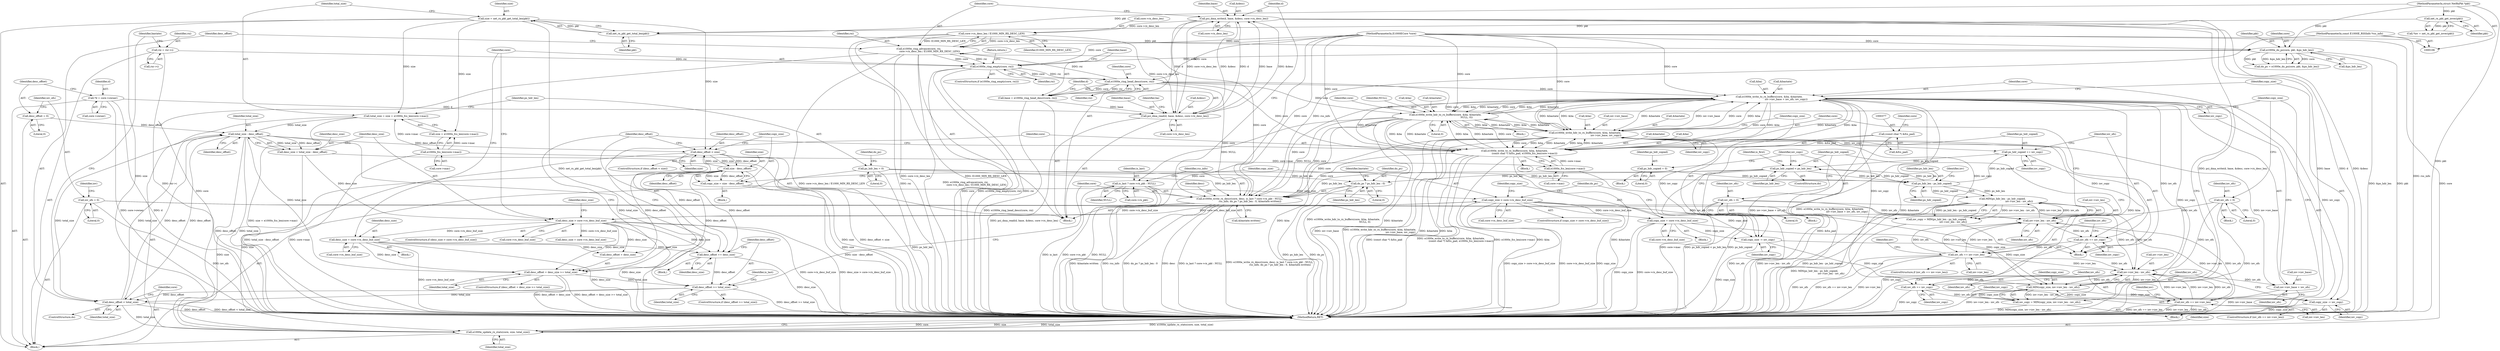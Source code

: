 digraph "0_qemu_4154c7e03fa55b4cf52509a83d50d6c09d743b77_0@API" {
"1000416" [label="(Call,pci_dma_write(d, base, &desc, core->rx_desc_len))"];
"1000213" [label="(Call,pci_dma_read(d, base, &desc, core->rx_desc_len))"];
"1000113" [label="(Call,*d = core->owner)"];
"1000416" [label="(Call,pci_dma_write(d, base, &desc, core->rx_desc_len))"];
"1000208" [label="(Call,base = e1000e_ring_head_descr(core, rxi))"];
"1000210" [label="(Call,e1000e_ring_head_descr(core, rxi))"];
"1000203" [label="(Call,e1000e_ring_empty(core, rxi))"];
"1000156" [label="(Call,e1000e_do_ps(core, pkt, &ps_hdr_len))"];
"1000107" [label="(MethodParameterIn,E1000ECore *core)"];
"1000137" [label="(Call,net_rx_pkt_get_total_len(pkt))"];
"1000132" [label="(Call,net_rx_pkt_get_iovec(pkt))"];
"1000108" [label="(MethodParameterIn,struct NetRxPkt *pkt)"];
"1000424" [label="(Call,e1000e_ring_advance(core, rxi,\n                            core->rx_desc_len / E1000_MIN_RX_DESC_LEN))"];
"1000398" [label="(Call,e1000e_write_rx_descr(core, desc, is_last ? core->rx_pkt : NULL,\n                           rss_info, do_ps ? ps_hdr_len : 0, &bastate.written))"];
"1000333" [label="(Call,e1000e_write_to_rx_buffers(core, &ba, &bastate,\n                                            iov->iov_base + iov_ofs, iov_copy))"];
"1000313" [label="(Call,e1000e_write_hdr_to_rx_buffers(core, &ba, &bastate,\n                                                       NULL, 0))"];
"1000274" [label="(Call,e1000e_write_hdr_to_rx_buffers(core, &ba, &bastate,\n                                                      iov->iov_base, iov_copy))"];
"1000370" [label="(Call,e1000e_write_to_rx_buffers(core, &ba, &bastate,\n                          (const char *) &fcs_pad, e1000x_fcs_len(core->mac)))"];
"1000376" [label="(Call,(const char *) &fcs_pad)"];
"1000380" [label="(Call,e1000x_fcs_len(core->mac))"];
"1000144" [label="(Call,e1000x_fcs_len(core->mac))"];
"1000263" [label="(Call,iov_copy = MIN(ps_hdr_len - ps_hdr_copied,\n                                           iov->iov_len - iov_ofs))"];
"1000265" [label="(Call,MIN(ps_hdr_len - ps_hdr_copied,\n                                           iov->iov_len - iov_ofs))"];
"1000266" [label="(Call,ps_hdr_len - ps_hdr_copied)"];
"1000150" [label="(Call,ps_hdr_len = 0)"];
"1000305" [label="(Call,ps_hdr_copied < ps_hdr_len)"];
"1000287" [label="(Call,ps_hdr_copied += iov_copy)"];
"1000258" [label="(Call,ps_hdr_copied = 0)"];
"1000269" [label="(Call,iov->iov_len - iov_ofs)"];
"1000294" [label="(Call,iov_ofs == iov->iov_len)"];
"1000290" [label="(Call,iov_ofs += iov_copy)"];
"1000352" [label="(Call,iov_ofs == iov->iov_len)"];
"1000348" [label="(Call,iov_ofs += iov_copy)"];
"1000328" [label="(Call,iov->iov_len - iov_ofs)"];
"1000360" [label="(Call,iov_ofs = 0)"];
"1000302" [label="(Call,iov_ofs = 0)"];
"1000126" [label="(Call,iov_ofs = 0)"];
"1000324" [label="(Call,iov_copy = MIN(copy_size, iov->iov_len - iov_ofs))"];
"1000326" [label="(Call,MIN(copy_size, iov->iov_len - iov_ofs))"];
"1000284" [label="(Call,copy_size -= iov_copy)"];
"1000240" [label="(Call,copy_size > core->rx_desc_buf_size)"];
"1000234" [label="(Call,copy_size = size - desc_offset)"];
"1000236" [label="(Call,size - desc_offset)"];
"1000227" [label="(Call,desc_offset < size)"];
"1000182" [label="(Call,total_size - desc_offset)"];
"1000140" [label="(Call,total_size = size + e1000x_fcs_len(core->mac))"];
"1000135" [label="(Call,size = net_rx_pkt_get_total_len(pkt))"];
"1000432" [label="(Call,desc_offset < total_size)"];
"1000388" [label="(Call,desc_offset >= total_size)"];
"1000384" [label="(Call,desc_offset += desc_size)"];
"1000186" [label="(Call,desc_size > core->rx_desc_buf_size)"];
"1000180" [label="(Call,desc_size = total_size - desc_offset)"];
"1000197" [label="(Call,desc_size = core->rx_desc_buf_size)"];
"1000364" [label="(Call,desc_offset + desc_size >= total_size)"];
"1000122" [label="(Call,desc_offset = 0)"];
"1000246" [label="(Call,copy_size = core->rx_desc_buf_size)"];
"1000345" [label="(Call,copy_size -= iov_copy)"];
"1000110" [label="(MethodParameterIn,const E1000E_RSSInfo *rss_info)"];
"1000427" [label="(Call,core->rx_desc_len / E1000_MIN_RX_DESC_LEN)"];
"1000165" [label="(Call,rxi = rxr->i)"];
"1000401" [label="(Call,is_last ? core->rx_pkt : NULL)"];
"1000339" [label="(Call,iov->iov_base + iov_ofs)"];
"1000408" [label="(Call,do_ps ? ps_hdr_len : 0)"];
"1000435" [label="(Call,e1000e_update_rx_stats(core, size, total_size))"];
"1000334" [label="(Identifier,core)"];
"1000389" [label="(Identifier,desc_offset)"];
"1000264" [label="(Identifier,iov_copy)"];
"1000211" [label="(Identifier,core)"];
"1000246" [label="(Call,copy_size = core->rx_desc_buf_size)"];
"1000293" [label="(ControlStructure,if (iov_ofs == iov->iov_len))"];
"1000202" [label="(ControlStructure,if (e1000e_ring_empty(core, rxi)))"];
"1000339" [label="(Call,iov->iov_base + iov_ofs)"];
"1000216" [label="(Call,&desc)"];
"1000325" [label="(Identifier,iov_copy)"];
"1000436" [label="(Identifier,core)"];
"1000208" [label="(Call,base = e1000e_ring_head_descr(core, rxi))"];
"1000418" [label="(Identifier,base)"];
"1000333" [label="(Call,e1000e_write_to_rx_buffers(core, &ba, &bastate,\n                                            iov->iov_base + iov_ofs, iov_copy))"];
"1000132" [label="(Call,net_rx_pkt_get_iovec(pkt))"];
"1000402" [label="(Identifier,is_last)"];
"1000167" [label="(Call,rxr->i)"];
"1000263" [label="(Call,iov_copy = MIN(ps_hdr_len - ps_hdr_copied,\n                                           iov->iov_len - iov_ofs))"];
"1000431" [label="(Identifier,E1000_MIN_RX_DESC_LEN)"];
"1000324" [label="(Call,iov_copy = MIN(copy_size, iov->iov_len - iov_ofs))"];
"1000435" [label="(Call,e1000e_update_rx_stats(core, size, total_size))"];
"1000210" [label="(Call,e1000e_ring_head_descr(core, rxi))"];
"1000427" [label="(Call,core->rx_desc_len / E1000_MIN_RX_DESC_LEN)"];
"1000155" [label="(Identifier,do_ps)"];
"1000296" [label="(Call,iov->iov_len)"];
"1000371" [label="(Identifier,core)"];
"1000289" [label="(Identifier,iov_copy)"];
"1000270" [label="(Call,iov->iov_len)"];
"1000346" [label="(Identifier,copy_size)"];
"1000126" [label="(Call,iov_ofs = 0)"];
"1000390" [label="(Identifier,total_size)"];
"1000315" [label="(Call,&ba)"];
"1000378" [label="(Call,&fcs_pad)"];
"1000302" [label="(Call,iov_ofs = 0)"];
"1000284" [label="(Call,copy_size -= iov_copy)"];
"1000128" [label="(Literal,0)"];
"1000209" [label="(Identifier,base)"];
"1000124" [label="(Literal,0)"];
"1000332" [label="(Identifier,iov_ofs)"];
"1000107" [label="(MethodParameterIn,E1000ECore *core)"];
"1000138" [label="(Identifier,pkt)"];
"1000285" [label="(Identifier,copy_size)"];
"1000225" [label="(Block,)"];
"1000361" [label="(Identifier,iov_ofs)"];
"1000343" [label="(Identifier,iov_ofs)"];
"1000154" [label="(Call,do_ps = e1000e_do_ps(core, pkt, &ps_hdr_len))"];
"1000290" [label="(Call,iov_ofs += iov_copy)"];
"1000151" [label="(Identifier,ps_hdr_len)"];
"1000357" [label="(Block,)"];
"1000306" [label="(Identifier,ps_hdr_copied)"];
"1000388" [label="(Call,desc_offset >= total_size)"];
"1000193" [label="(Identifier,desc_size)"];
"1000142" [label="(Call,size + e1000x_fcs_len(core->mac))"];
"1000322" [label="(Identifier,copy_size)"];
"1000369" [label="(Block,)"];
"1000269" [label="(Call,iov->iov_len - iov_ofs)"];
"1000291" [label="(Identifier,iov_ofs)"];
"1000317" [label="(Call,&bastate)"];
"1000381" [label="(Call,core->mac)"];
"1000294" [label="(Call,iov_ofs == iov->iov_len)"];
"1000374" [label="(Call,&bastate)"];
"1000432" [label="(Call,desc_offset < total_size)"];
"1000235" [label="(Identifier,copy_size)"];
"1000387" [label="(ControlStructure,if (desc_offset >= total_size))"];
"1000368" [label="(Identifier,total_size)"];
"1000212" [label="(Identifier,rxi)"];
"1000345" [label="(Call,copy_size -= iov_copy)"];
"1000283" [label="(Identifier,iov_copy)"];
"1000398" [label="(Call,e1000e_write_rx_descr(core, desc, is_last ? core->rx_pkt : NULL,\n                           rss_info, do_ps ? ps_hdr_len : 0, &bastate.written))"];
"1000288" [label="(Identifier,ps_hdr_copied)"];
"1000401" [label="(Call,is_last ? core->rx_pkt : NULL)"];
"1000312" [label="(Block,)"];
"1000115" [label="(Call,core->owner)"];
"1000276" [label="(Call,&ba)"];
"1000226" [label="(ControlStructure,if (desc_offset < size))"];
"1000280" [label="(Call,iov->iov_base)"];
"1000186" [label="(Call,desc_size > core->rx_desc_buf_size)"];
"1000110" [label="(MethodParameterIn,const E1000E_RSSInfo *rss_info)"];
"1000352" [label="(Call,iov_ofs == iov->iov_len)"];
"1000287" [label="(Call,ps_hdr_copied += iov_copy)"];
"1000301" [label="(Identifier,iov)"];
"1000382" [label="(Identifier,core)"];
"1000370" [label="(Call,e1000e_write_to_rx_buffers(core, &ba, &bastate,\n                          (const char *) &fcs_pad, e1000x_fcs_len(core->mac)))"];
"1000123" [label="(Identifier,desc_offset)"];
"1000354" [label="(Call,iov->iov_len)"];
"1000136" [label="(Identifier,size)"];
"1000299" [label="(Block,)"];
"1000248" [label="(Call,core->rx_desc_buf_size)"];
"1000166" [label="(Identifier,rxi)"];
"1000133" [label="(Identifier,pkt)"];
"1000376" [label="(Call,(const char *) &fcs_pad)"];
"1000184" [label="(Identifier,desc_offset)"];
"1000428" [label="(Call,core->rx_desc_len)"];
"1000416" [label="(Call,pci_dma_write(d, base, &desc, core->rx_desc_len))"];
"1000275" [label="(Identifier,core)"];
"1000259" [label="(Identifier,ps_hdr_copied)"];
"1000205" [label="(Identifier,rxi)"];
"1000351" [label="(ControlStructure,if (iov_ofs == iov->iov_len))"];
"1000197" [label="(Call,desc_size = core->rx_desc_buf_size)"];
"1000108" [label="(MethodParameterIn,struct NetRxPkt *pkt)"];
"1000305" [label="(Call,ps_hdr_copied < ps_hdr_len)"];
"1000439" [label="(MethodReturn,RET)"];
"1000214" [label="(Identifier,d)"];
"1000353" [label="(Identifier,iov_ofs)"];
"1000335" [label="(Call,&ba)"];
"1000385" [label="(Identifier,desc_offset)"];
"1000314" [label="(Identifier,core)"];
"1000350" [label="(Identifier,iov_copy)"];
"1000274" [label="(Call,e1000e_write_hdr_to_rx_buffers(core, &ba, &bastate,\n                                                      iov->iov_base, iov_copy))"];
"1000267" [label="(Identifier,ps_hdr_len)"];
"1000130" [label="(Call,*iov = net_rx_pkt_get_iovec(pkt))"];
"1000183" [label="(Identifier,total_size)"];
"1000111" [label="(Block,)"];
"1000113" [label="(Call,*d = core->owner)"];
"1000158" [label="(Identifier,pkt)"];
"1000426" [label="(Identifier,rxi)"];
"1000271" [label="(Identifier,iov)"];
"1000165" [label="(Call,rxi = rxr->i)"];
"1000323" [label="(Block,)"];
"1000295" [label="(Identifier,iov_ofs)"];
"1000286" [label="(Identifier,iov_copy)"];
"1000320" [label="(Literal,0)"];
"1000412" [label="(Call,&bastate.written)"];
"1000307" [label="(Identifier,ps_hdr_len)"];
"1000159" [label="(Call,&ps_hdr_len)"];
"1000419" [label="(Call,&desc)"];
"1000266" [label="(Call,ps_hdr_len - ps_hdr_copied)"];
"1000328" [label="(Call,iov->iov_len - iov_ofs)"];
"1000156" [label="(Call,e1000e_do_ps(core, pkt, &ps_hdr_len))"];
"1000363" [label="(ControlStructure,if (desc_offset + desc_size >= total_size))"];
"1000273" [label="(Identifier,iov_ofs)"];
"1000171" [label="(Block,)"];
"1000326" [label="(Call,MIN(copy_size, iov->iov_len - iov_ofs))"];
"1000122" [label="(Call,desc_offset = 0)"];
"1000434" [label="(Identifier,total_size)"];
"1000144" [label="(Call,e1000x_fcs_len(core->mac))"];
"1000380" [label="(Call,e1000x_fcs_len(core->mac))"];
"1000247" [label="(Identifier,copy_size)"];
"1000313" [label="(Call,e1000e_write_hdr_to_rx_buffers(core, &ba, &bastate,\n                                                       NULL, 0))"];
"1000303" [label="(Identifier,iov_ofs)"];
"1000240" [label="(Call,copy_size > core->rx_desc_buf_size)"];
"1000260" [label="(Literal,0)"];
"1000292" [label="(Identifier,iov_copy)"];
"1000237" [label="(Identifier,size)"];
"1000141" [label="(Identifier,total_size)"];
"1000414" [label="(Identifier,bastate)"];
"1000215" [label="(Identifier,base)"];
"1000150" [label="(Call,ps_hdr_len = 0)"];
"1000242" [label="(Call,core->rx_desc_buf_size)"];
"1000252" [label="(Identifier,do_ps)"];
"1000384" [label="(Call,desc_offset += desc_size)"];
"1000340" [label="(Call,iov->iov_base)"];
"1000187" [label="(Identifier,desc_size)"];
"1000417" [label="(Identifier,d)"];
"1000227" [label="(Call,desc_offset < size)"];
"1000344" [label="(Identifier,iov_copy)"];
"1000191" [label="(Block,)"];
"1000372" [label="(Call,&ba)"];
"1000319" [label="(Identifier,NULL)"];
"1000152" [label="(Literal,0)"];
"1000425" [label="(Identifier,core)"];
"1000327" [label="(Identifier,copy_size)"];
"1000393" [label="(Identifier,is_last)"];
"1000348" [label="(Call,iov_ofs += iov_copy)"];
"1000204" [label="(Identifier,core)"];
"1000127" [label="(Identifier,iov_ofs)"];
"1000360" [label="(Call,iov_ofs = 0)"];
"1000239" [label="(ControlStructure,if (copy_size > core->rx_desc_buf_size))"];
"1000137" [label="(Call,net_rx_pkt_get_total_len(pkt))"];
"1000409" [label="(Identifier,do_ps)"];
"1000140" [label="(Call,total_size = size + e1000x_fcs_len(core->mac))"];
"1000347" [label="(Identifier,iov_copy)"];
"1000145" [label="(Call,core->mac)"];
"1000362" [label="(Literal,0)"];
"1000424" [label="(Call,e1000e_ring_advance(core, rxi,\n                            core->rx_desc_len / E1000_MIN_RX_DESC_LEN))"];
"1000403" [label="(Call,core->rx_pkt)"];
"1000199" [label="(Call,core->rx_desc_buf_size)"];
"1000218" [label="(Call,core->rx_desc_len)"];
"1000386" [label="(Identifier,desc_size)"];
"1000406" [label="(Identifier,NULL)"];
"1000213" [label="(Call,pci_dma_read(d, base, &desc, core->rx_desc_len))"];
"1000170" [label="(ControlStructure,do)"];
"1000175" [label="(Identifier,bastate)"];
"1000359" [label="(Identifier,iov)"];
"1000438" [label="(Identifier,total_size)"];
"1000207" [label="(Return,return;)"];
"1000114" [label="(Identifier,d)"];
"1000265" [label="(Call,MIN(ps_hdr_len - ps_hdr_copied,\n                                           iov->iov_len - iov_ofs))"];
"1000245" [label="(Block,)"];
"1000268" [label="(Identifier,ps_hdr_copied)"];
"1000349" [label="(Identifier,iov_ofs)"];
"1000408" [label="(Call,do_ps ? ps_hdr_len : 0)"];
"1000400" [label="(Identifier,desc)"];
"1000203" [label="(Call,e1000e_ring_empty(core, rxi))"];
"1000437" [label="(Identifier,size)"];
"1000258" [label="(Call,ps_hdr_copied = 0)"];
"1000230" [label="(Block,)"];
"1000262" [label="(Block,)"];
"1000364" [label="(Call,desc_offset + desc_size >= total_size)"];
"1000157" [label="(Identifier,core)"];
"1000180" [label="(Call,desc_size = total_size - desc_offset)"];
"1000256" [label="(Block,)"];
"1000399" [label="(Identifier,core)"];
"1000411" [label="(Literal,0)"];
"1000241" [label="(Identifier,copy_size)"];
"1000185" [label="(ControlStructure,if (desc_size > core->rx_desc_buf_size))"];
"1000433" [label="(Identifier,desc_offset)"];
"1000410" [label="(Identifier,ps_hdr_len)"];
"1000236" [label="(Call,size - desc_offset)"];
"1000135" [label="(Call,size = net_rx_pkt_get_total_len(pkt))"];
"1000407" [label="(Identifier,rss_info)"];
"1000181" [label="(Identifier,desc_size)"];
"1000198" [label="(Identifier,desc_size)"];
"1000304" [label="(Literal,0)"];
"1000228" [label="(Identifier,desc_offset)"];
"1000421" [label="(Call,core->rx_desc_len)"];
"1000188" [label="(Call,core->rx_desc_buf_size)"];
"1000223" [label="(Identifier,ba)"];
"1000192" [label="(Call,desc_size = core->rx_desc_buf_size)"];
"1000329" [label="(Call,iov->iov_len)"];
"1000365" [label="(Call,desc_offset + desc_size)"];
"1000278" [label="(Call,&bastate)"];
"1000261" [label="(ControlStructure,do)"];
"1000238" [label="(Identifier,desc_offset)"];
"1000131" [label="(Identifier,iov)"];
"1000234" [label="(Call,copy_size = size - desc_offset)"];
"1000182" [label="(Call,total_size - desc_offset)"];
"1000337" [label="(Call,&bastate)"];
"1000229" [label="(Identifier,size)"];
"1000309" [label="(Identifier,is_first)"];
"1000416" -> "1000171"  [label="AST: "];
"1000416" -> "1000421"  [label="CFG: "];
"1000417" -> "1000416"  [label="AST: "];
"1000418" -> "1000416"  [label="AST: "];
"1000419" -> "1000416"  [label="AST: "];
"1000421" -> "1000416"  [label="AST: "];
"1000425" -> "1000416"  [label="CFG: "];
"1000416" -> "1000439"  [label="DDG: pci_dma_write(d, base, &desc, core->rx_desc_len)"];
"1000416" -> "1000439"  [label="DDG: base"];
"1000416" -> "1000439"  [label="DDG: d"];
"1000416" -> "1000439"  [label="DDG: &desc"];
"1000416" -> "1000213"  [label="DDG: d"];
"1000416" -> "1000213"  [label="DDG: &desc"];
"1000213" -> "1000416"  [label="DDG: d"];
"1000213" -> "1000416"  [label="DDG: base"];
"1000213" -> "1000416"  [label="DDG: &desc"];
"1000213" -> "1000416"  [label="DDG: core->rx_desc_len"];
"1000416" -> "1000427"  [label="DDG: core->rx_desc_len"];
"1000213" -> "1000171"  [label="AST: "];
"1000213" -> "1000218"  [label="CFG: "];
"1000214" -> "1000213"  [label="AST: "];
"1000215" -> "1000213"  [label="AST: "];
"1000216" -> "1000213"  [label="AST: "];
"1000218" -> "1000213"  [label="AST: "];
"1000223" -> "1000213"  [label="CFG: "];
"1000213" -> "1000439"  [label="DDG: pci_dma_read(d, base, &desc, core->rx_desc_len)"];
"1000113" -> "1000213"  [label="DDG: d"];
"1000208" -> "1000213"  [label="DDG: base"];
"1000427" -> "1000213"  [label="DDG: core->rx_desc_len"];
"1000113" -> "1000111"  [label="AST: "];
"1000113" -> "1000115"  [label="CFG: "];
"1000114" -> "1000113"  [label="AST: "];
"1000115" -> "1000113"  [label="AST: "];
"1000123" -> "1000113"  [label="CFG: "];
"1000113" -> "1000439"  [label="DDG: d"];
"1000113" -> "1000439"  [label="DDG: core->owner"];
"1000208" -> "1000171"  [label="AST: "];
"1000208" -> "1000210"  [label="CFG: "];
"1000209" -> "1000208"  [label="AST: "];
"1000210" -> "1000208"  [label="AST: "];
"1000214" -> "1000208"  [label="CFG: "];
"1000208" -> "1000439"  [label="DDG: e1000e_ring_head_descr(core, rxi)"];
"1000210" -> "1000208"  [label="DDG: core"];
"1000210" -> "1000208"  [label="DDG: rxi"];
"1000210" -> "1000212"  [label="CFG: "];
"1000211" -> "1000210"  [label="AST: "];
"1000212" -> "1000210"  [label="AST: "];
"1000203" -> "1000210"  [label="DDG: core"];
"1000203" -> "1000210"  [label="DDG: rxi"];
"1000107" -> "1000210"  [label="DDG: core"];
"1000210" -> "1000274"  [label="DDG: core"];
"1000210" -> "1000313"  [label="DDG: core"];
"1000210" -> "1000333"  [label="DDG: core"];
"1000210" -> "1000370"  [label="DDG: core"];
"1000210" -> "1000398"  [label="DDG: core"];
"1000210" -> "1000424"  [label="DDG: rxi"];
"1000203" -> "1000202"  [label="AST: "];
"1000203" -> "1000205"  [label="CFG: "];
"1000204" -> "1000203"  [label="AST: "];
"1000205" -> "1000203"  [label="AST: "];
"1000207" -> "1000203"  [label="CFG: "];
"1000209" -> "1000203"  [label="CFG: "];
"1000203" -> "1000439"  [label="DDG: e1000e_ring_empty(core, rxi)"];
"1000203" -> "1000439"  [label="DDG: rxi"];
"1000203" -> "1000439"  [label="DDG: core"];
"1000156" -> "1000203"  [label="DDG: core"];
"1000424" -> "1000203"  [label="DDG: core"];
"1000424" -> "1000203"  [label="DDG: rxi"];
"1000107" -> "1000203"  [label="DDG: core"];
"1000165" -> "1000203"  [label="DDG: rxi"];
"1000156" -> "1000154"  [label="AST: "];
"1000156" -> "1000159"  [label="CFG: "];
"1000157" -> "1000156"  [label="AST: "];
"1000158" -> "1000156"  [label="AST: "];
"1000159" -> "1000156"  [label="AST: "];
"1000154" -> "1000156"  [label="CFG: "];
"1000156" -> "1000439"  [label="DDG: &ps_hdr_len"];
"1000156" -> "1000439"  [label="DDG: pkt"];
"1000156" -> "1000154"  [label="DDG: core"];
"1000156" -> "1000154"  [label="DDG: pkt"];
"1000156" -> "1000154"  [label="DDG: &ps_hdr_len"];
"1000107" -> "1000156"  [label="DDG: core"];
"1000137" -> "1000156"  [label="DDG: pkt"];
"1000108" -> "1000156"  [label="DDG: pkt"];
"1000107" -> "1000106"  [label="AST: "];
"1000107" -> "1000439"  [label="DDG: core"];
"1000107" -> "1000274"  [label="DDG: core"];
"1000107" -> "1000313"  [label="DDG: core"];
"1000107" -> "1000333"  [label="DDG: core"];
"1000107" -> "1000370"  [label="DDG: core"];
"1000107" -> "1000398"  [label="DDG: core"];
"1000107" -> "1000424"  [label="DDG: core"];
"1000107" -> "1000435"  [label="DDG: core"];
"1000137" -> "1000135"  [label="AST: "];
"1000137" -> "1000138"  [label="CFG: "];
"1000138" -> "1000137"  [label="AST: "];
"1000135" -> "1000137"  [label="CFG: "];
"1000137" -> "1000135"  [label="DDG: pkt"];
"1000132" -> "1000137"  [label="DDG: pkt"];
"1000108" -> "1000137"  [label="DDG: pkt"];
"1000132" -> "1000130"  [label="AST: "];
"1000132" -> "1000133"  [label="CFG: "];
"1000133" -> "1000132"  [label="AST: "];
"1000130" -> "1000132"  [label="CFG: "];
"1000132" -> "1000130"  [label="DDG: pkt"];
"1000108" -> "1000132"  [label="DDG: pkt"];
"1000108" -> "1000106"  [label="AST: "];
"1000108" -> "1000439"  [label="DDG: pkt"];
"1000424" -> "1000171"  [label="AST: "];
"1000424" -> "1000427"  [label="CFG: "];
"1000425" -> "1000424"  [label="AST: "];
"1000426" -> "1000424"  [label="AST: "];
"1000427" -> "1000424"  [label="AST: "];
"1000433" -> "1000424"  [label="CFG: "];
"1000424" -> "1000439"  [label="DDG: core->rx_desc_len / E1000_MIN_RX_DESC_LEN"];
"1000424" -> "1000439"  [label="DDG: rxi"];
"1000424" -> "1000439"  [label="DDG: e1000e_ring_advance(core, rxi,\n                            core->rx_desc_len / E1000_MIN_RX_DESC_LEN)"];
"1000398" -> "1000424"  [label="DDG: core"];
"1000427" -> "1000424"  [label="DDG: core->rx_desc_len"];
"1000427" -> "1000424"  [label="DDG: E1000_MIN_RX_DESC_LEN"];
"1000424" -> "1000435"  [label="DDG: core"];
"1000398" -> "1000171"  [label="AST: "];
"1000398" -> "1000412"  [label="CFG: "];
"1000399" -> "1000398"  [label="AST: "];
"1000400" -> "1000398"  [label="AST: "];
"1000401" -> "1000398"  [label="AST: "];
"1000407" -> "1000398"  [label="AST: "];
"1000408" -> "1000398"  [label="AST: "];
"1000412" -> "1000398"  [label="AST: "];
"1000417" -> "1000398"  [label="CFG: "];
"1000398" -> "1000439"  [label="DDG: is_last ? core->rx_pkt : NULL"];
"1000398" -> "1000439"  [label="DDG: e1000e_write_rx_descr(core, desc, is_last ? core->rx_pkt : NULL,\n                           rss_info, do_ps ? ps_hdr_len : 0, &bastate.written)"];
"1000398" -> "1000439"  [label="DDG: &bastate.written"];
"1000398" -> "1000439"  [label="DDG: rss_info"];
"1000398" -> "1000439"  [label="DDG: do_ps ? ps_hdr_len : 0"];
"1000398" -> "1000439"  [label="DDG: desc"];
"1000333" -> "1000398"  [label="DDG: core"];
"1000313" -> "1000398"  [label="DDG: core"];
"1000313" -> "1000398"  [label="DDG: NULL"];
"1000370" -> "1000398"  [label="DDG: core"];
"1000274" -> "1000398"  [label="DDG: core"];
"1000110" -> "1000398"  [label="DDG: rss_info"];
"1000150" -> "1000398"  [label="DDG: ps_hdr_len"];
"1000305" -> "1000398"  [label="DDG: ps_hdr_len"];
"1000333" -> "1000323"  [label="AST: "];
"1000333" -> "1000344"  [label="CFG: "];
"1000334" -> "1000333"  [label="AST: "];
"1000335" -> "1000333"  [label="AST: "];
"1000337" -> "1000333"  [label="AST: "];
"1000339" -> "1000333"  [label="AST: "];
"1000344" -> "1000333"  [label="AST: "];
"1000346" -> "1000333"  [label="CFG: "];
"1000333" -> "1000439"  [label="DDG: iov->iov_base + iov_ofs"];
"1000333" -> "1000439"  [label="DDG: e1000e_write_to_rx_buffers(core, &ba, &bastate,\n                                            iov->iov_base + iov_ofs, iov_copy)"];
"1000333" -> "1000439"  [label="DDG: &bastate"];
"1000333" -> "1000439"  [label="DDG: &ba"];
"1000333" -> "1000274"  [label="DDG: &ba"];
"1000333" -> "1000274"  [label="DDG: &bastate"];
"1000333" -> "1000313"  [label="DDG: &ba"];
"1000333" -> "1000313"  [label="DDG: &bastate"];
"1000313" -> "1000333"  [label="DDG: core"];
"1000313" -> "1000333"  [label="DDG: &ba"];
"1000313" -> "1000333"  [label="DDG: &bastate"];
"1000274" -> "1000333"  [label="DDG: core"];
"1000274" -> "1000333"  [label="DDG: &ba"];
"1000274" -> "1000333"  [label="DDG: &bastate"];
"1000274" -> "1000333"  [label="DDG: iov->iov_base"];
"1000370" -> "1000333"  [label="DDG: &ba"];
"1000370" -> "1000333"  [label="DDG: &bastate"];
"1000328" -> "1000333"  [label="DDG: iov_ofs"];
"1000324" -> "1000333"  [label="DDG: iov_copy"];
"1000333" -> "1000345"  [label="DDG: iov_copy"];
"1000333" -> "1000348"  [label="DDG: iov_copy"];
"1000333" -> "1000370"  [label="DDG: core"];
"1000333" -> "1000370"  [label="DDG: &ba"];
"1000333" -> "1000370"  [label="DDG: &bastate"];
"1000313" -> "1000312"  [label="AST: "];
"1000313" -> "1000320"  [label="CFG: "];
"1000314" -> "1000313"  [label="AST: "];
"1000315" -> "1000313"  [label="AST: "];
"1000317" -> "1000313"  [label="AST: "];
"1000319" -> "1000313"  [label="AST: "];
"1000320" -> "1000313"  [label="AST: "];
"1000322" -> "1000313"  [label="CFG: "];
"1000313" -> "1000439"  [label="DDG: &ba"];
"1000313" -> "1000439"  [label="DDG: e1000e_write_hdr_to_rx_buffers(core, &ba, &bastate,\n                                                       NULL, 0)"];
"1000313" -> "1000439"  [label="DDG: &bastate"];
"1000313" -> "1000274"  [label="DDG: &ba"];
"1000313" -> "1000274"  [label="DDG: &bastate"];
"1000274" -> "1000313"  [label="DDG: &ba"];
"1000274" -> "1000313"  [label="DDG: &bastate"];
"1000370" -> "1000313"  [label="DDG: &ba"];
"1000370" -> "1000313"  [label="DDG: &bastate"];
"1000313" -> "1000370"  [label="DDG: core"];
"1000313" -> "1000370"  [label="DDG: &ba"];
"1000313" -> "1000370"  [label="DDG: &bastate"];
"1000313" -> "1000401"  [label="DDG: NULL"];
"1000274" -> "1000262"  [label="AST: "];
"1000274" -> "1000283"  [label="CFG: "];
"1000275" -> "1000274"  [label="AST: "];
"1000276" -> "1000274"  [label="AST: "];
"1000278" -> "1000274"  [label="AST: "];
"1000280" -> "1000274"  [label="AST: "];
"1000283" -> "1000274"  [label="AST: "];
"1000285" -> "1000274"  [label="CFG: "];
"1000274" -> "1000439"  [label="DDG: iov->iov_base"];
"1000274" -> "1000439"  [label="DDG: e1000e_write_hdr_to_rx_buffers(core, &ba, &bastate,\n                                                      iov->iov_base, iov_copy)"];
"1000274" -> "1000439"  [label="DDG: &bastate"];
"1000274" -> "1000439"  [label="DDG: &ba"];
"1000370" -> "1000274"  [label="DDG: &ba"];
"1000370" -> "1000274"  [label="DDG: &bastate"];
"1000263" -> "1000274"  [label="DDG: iov_copy"];
"1000274" -> "1000284"  [label="DDG: iov_copy"];
"1000274" -> "1000287"  [label="DDG: iov_copy"];
"1000274" -> "1000290"  [label="DDG: iov_copy"];
"1000274" -> "1000339"  [label="DDG: iov->iov_base"];
"1000274" -> "1000370"  [label="DDG: core"];
"1000274" -> "1000370"  [label="DDG: &ba"];
"1000274" -> "1000370"  [label="DDG: &bastate"];
"1000370" -> "1000369"  [label="AST: "];
"1000370" -> "1000380"  [label="CFG: "];
"1000371" -> "1000370"  [label="AST: "];
"1000372" -> "1000370"  [label="AST: "];
"1000374" -> "1000370"  [label="AST: "];
"1000376" -> "1000370"  [label="AST: "];
"1000380" -> "1000370"  [label="AST: "];
"1000385" -> "1000370"  [label="CFG: "];
"1000370" -> "1000439"  [label="DDG: (const char *) &fcs_pad"];
"1000370" -> "1000439"  [label="DDG: e1000e_write_to_rx_buffers(core, &ba, &bastate,\n                          (const char *) &fcs_pad, e1000x_fcs_len(core->mac))"];
"1000370" -> "1000439"  [label="DDG: e1000x_fcs_len(core->mac)"];
"1000370" -> "1000439"  [label="DDG: &ba"];
"1000370" -> "1000439"  [label="DDG: &bastate"];
"1000376" -> "1000370"  [label="DDG: &fcs_pad"];
"1000380" -> "1000370"  [label="DDG: core->mac"];
"1000376" -> "1000378"  [label="CFG: "];
"1000377" -> "1000376"  [label="AST: "];
"1000378" -> "1000376"  [label="AST: "];
"1000382" -> "1000376"  [label="CFG: "];
"1000376" -> "1000439"  [label="DDG: &fcs_pad"];
"1000380" -> "1000381"  [label="CFG: "];
"1000381" -> "1000380"  [label="AST: "];
"1000380" -> "1000439"  [label="DDG: core->mac"];
"1000144" -> "1000380"  [label="DDG: core->mac"];
"1000144" -> "1000142"  [label="AST: "];
"1000144" -> "1000145"  [label="CFG: "];
"1000145" -> "1000144"  [label="AST: "];
"1000142" -> "1000144"  [label="CFG: "];
"1000144" -> "1000439"  [label="DDG: core->mac"];
"1000144" -> "1000140"  [label="DDG: core->mac"];
"1000144" -> "1000142"  [label="DDG: core->mac"];
"1000263" -> "1000262"  [label="AST: "];
"1000263" -> "1000265"  [label="CFG: "];
"1000264" -> "1000263"  [label="AST: "];
"1000265" -> "1000263"  [label="AST: "];
"1000275" -> "1000263"  [label="CFG: "];
"1000263" -> "1000439"  [label="DDG: MIN(ps_hdr_len - ps_hdr_copied,\n                                           iov->iov_len - iov_ofs)"];
"1000265" -> "1000263"  [label="DDG: ps_hdr_len - ps_hdr_copied"];
"1000265" -> "1000263"  [label="DDG: iov->iov_len - iov_ofs"];
"1000265" -> "1000269"  [label="CFG: "];
"1000266" -> "1000265"  [label="AST: "];
"1000269" -> "1000265"  [label="AST: "];
"1000265" -> "1000439"  [label="DDG: iov->iov_len - iov_ofs"];
"1000265" -> "1000439"  [label="DDG: ps_hdr_len - ps_hdr_copied"];
"1000266" -> "1000265"  [label="DDG: ps_hdr_len"];
"1000266" -> "1000265"  [label="DDG: ps_hdr_copied"];
"1000269" -> "1000265"  [label="DDG: iov->iov_len"];
"1000269" -> "1000265"  [label="DDG: iov_ofs"];
"1000266" -> "1000268"  [label="CFG: "];
"1000267" -> "1000266"  [label="AST: "];
"1000268" -> "1000266"  [label="AST: "];
"1000271" -> "1000266"  [label="CFG: "];
"1000150" -> "1000266"  [label="DDG: ps_hdr_len"];
"1000305" -> "1000266"  [label="DDG: ps_hdr_len"];
"1000305" -> "1000266"  [label="DDG: ps_hdr_copied"];
"1000258" -> "1000266"  [label="DDG: ps_hdr_copied"];
"1000266" -> "1000287"  [label="DDG: ps_hdr_copied"];
"1000266" -> "1000305"  [label="DDG: ps_hdr_len"];
"1000150" -> "1000111"  [label="AST: "];
"1000150" -> "1000152"  [label="CFG: "];
"1000151" -> "1000150"  [label="AST: "];
"1000152" -> "1000150"  [label="AST: "];
"1000155" -> "1000150"  [label="CFG: "];
"1000150" -> "1000439"  [label="DDG: ps_hdr_len"];
"1000150" -> "1000408"  [label="DDG: ps_hdr_len"];
"1000305" -> "1000261"  [label="AST: "];
"1000305" -> "1000307"  [label="CFG: "];
"1000306" -> "1000305"  [label="AST: "];
"1000307" -> "1000305"  [label="AST: "];
"1000264" -> "1000305"  [label="CFG: "];
"1000309" -> "1000305"  [label="CFG: "];
"1000305" -> "1000439"  [label="DDG: ps_hdr_copied < ps_hdr_len"];
"1000305" -> "1000439"  [label="DDG: ps_hdr_copied"];
"1000287" -> "1000305"  [label="DDG: ps_hdr_copied"];
"1000305" -> "1000408"  [label="DDG: ps_hdr_len"];
"1000287" -> "1000262"  [label="AST: "];
"1000287" -> "1000289"  [label="CFG: "];
"1000288" -> "1000287"  [label="AST: "];
"1000289" -> "1000287"  [label="AST: "];
"1000291" -> "1000287"  [label="CFG: "];
"1000258" -> "1000256"  [label="AST: "];
"1000258" -> "1000260"  [label="CFG: "];
"1000259" -> "1000258"  [label="AST: "];
"1000260" -> "1000258"  [label="AST: "];
"1000264" -> "1000258"  [label="CFG: "];
"1000269" -> "1000273"  [label="CFG: "];
"1000270" -> "1000269"  [label="AST: "];
"1000273" -> "1000269"  [label="AST: "];
"1000294" -> "1000269"  [label="DDG: iov->iov_len"];
"1000294" -> "1000269"  [label="DDG: iov_ofs"];
"1000352" -> "1000269"  [label="DDG: iov->iov_len"];
"1000352" -> "1000269"  [label="DDG: iov_ofs"];
"1000360" -> "1000269"  [label="DDG: iov_ofs"];
"1000302" -> "1000269"  [label="DDG: iov_ofs"];
"1000126" -> "1000269"  [label="DDG: iov_ofs"];
"1000269" -> "1000290"  [label="DDG: iov_ofs"];
"1000269" -> "1000294"  [label="DDG: iov->iov_len"];
"1000294" -> "1000293"  [label="AST: "];
"1000294" -> "1000296"  [label="CFG: "];
"1000295" -> "1000294"  [label="AST: "];
"1000296" -> "1000294"  [label="AST: "];
"1000306" -> "1000294"  [label="CFG: "];
"1000301" -> "1000294"  [label="CFG: "];
"1000294" -> "1000439"  [label="DDG: iov_ofs == iov->iov_len"];
"1000294" -> "1000439"  [label="DDG: iov->iov_len"];
"1000294" -> "1000439"  [label="DDG: iov_ofs"];
"1000290" -> "1000294"  [label="DDG: iov_ofs"];
"1000294" -> "1000328"  [label="DDG: iov->iov_len"];
"1000294" -> "1000328"  [label="DDG: iov_ofs"];
"1000290" -> "1000262"  [label="AST: "];
"1000290" -> "1000292"  [label="CFG: "];
"1000291" -> "1000290"  [label="AST: "];
"1000292" -> "1000290"  [label="AST: "];
"1000295" -> "1000290"  [label="CFG: "];
"1000290" -> "1000439"  [label="DDG: iov_copy"];
"1000352" -> "1000351"  [label="AST: "];
"1000352" -> "1000354"  [label="CFG: "];
"1000353" -> "1000352"  [label="AST: "];
"1000354" -> "1000352"  [label="AST: "];
"1000322" -> "1000352"  [label="CFG: "];
"1000359" -> "1000352"  [label="CFG: "];
"1000352" -> "1000439"  [label="DDG: iov_ofs"];
"1000352" -> "1000439"  [label="DDG: iov_ofs == iov->iov_len"];
"1000352" -> "1000439"  [label="DDG: iov->iov_len"];
"1000352" -> "1000328"  [label="DDG: iov->iov_len"];
"1000352" -> "1000328"  [label="DDG: iov_ofs"];
"1000348" -> "1000352"  [label="DDG: iov_ofs"];
"1000328" -> "1000352"  [label="DDG: iov->iov_len"];
"1000348" -> "1000323"  [label="AST: "];
"1000348" -> "1000350"  [label="CFG: "];
"1000349" -> "1000348"  [label="AST: "];
"1000350" -> "1000348"  [label="AST: "];
"1000353" -> "1000348"  [label="CFG: "];
"1000348" -> "1000439"  [label="DDG: iov_copy"];
"1000328" -> "1000348"  [label="DDG: iov_ofs"];
"1000328" -> "1000326"  [label="AST: "];
"1000328" -> "1000332"  [label="CFG: "];
"1000329" -> "1000328"  [label="AST: "];
"1000332" -> "1000328"  [label="AST: "];
"1000326" -> "1000328"  [label="CFG: "];
"1000328" -> "1000326"  [label="DDG: iov->iov_len"];
"1000328" -> "1000326"  [label="DDG: iov_ofs"];
"1000360" -> "1000328"  [label="DDG: iov_ofs"];
"1000302" -> "1000328"  [label="DDG: iov_ofs"];
"1000126" -> "1000328"  [label="DDG: iov_ofs"];
"1000328" -> "1000339"  [label="DDG: iov_ofs"];
"1000360" -> "1000357"  [label="AST: "];
"1000360" -> "1000362"  [label="CFG: "];
"1000361" -> "1000360"  [label="AST: "];
"1000362" -> "1000360"  [label="AST: "];
"1000322" -> "1000360"  [label="CFG: "];
"1000360" -> "1000439"  [label="DDG: iov_ofs"];
"1000302" -> "1000299"  [label="AST: "];
"1000302" -> "1000304"  [label="CFG: "];
"1000303" -> "1000302"  [label="AST: "];
"1000304" -> "1000302"  [label="AST: "];
"1000306" -> "1000302"  [label="CFG: "];
"1000302" -> "1000439"  [label="DDG: iov_ofs"];
"1000126" -> "1000111"  [label="AST: "];
"1000126" -> "1000128"  [label="CFG: "];
"1000127" -> "1000126"  [label="AST: "];
"1000128" -> "1000126"  [label="AST: "];
"1000131" -> "1000126"  [label="CFG: "];
"1000126" -> "1000439"  [label="DDG: iov_ofs"];
"1000324" -> "1000323"  [label="AST: "];
"1000324" -> "1000326"  [label="CFG: "];
"1000325" -> "1000324"  [label="AST: "];
"1000326" -> "1000324"  [label="AST: "];
"1000334" -> "1000324"  [label="CFG: "];
"1000324" -> "1000439"  [label="DDG: MIN(copy_size, iov->iov_len - iov_ofs)"];
"1000326" -> "1000324"  [label="DDG: copy_size"];
"1000326" -> "1000324"  [label="DDG: iov->iov_len - iov_ofs"];
"1000327" -> "1000326"  [label="AST: "];
"1000326" -> "1000439"  [label="DDG: iov->iov_len - iov_ofs"];
"1000284" -> "1000326"  [label="DDG: copy_size"];
"1000345" -> "1000326"  [label="DDG: copy_size"];
"1000240" -> "1000326"  [label="DDG: copy_size"];
"1000246" -> "1000326"  [label="DDG: copy_size"];
"1000326" -> "1000345"  [label="DDG: copy_size"];
"1000284" -> "1000262"  [label="AST: "];
"1000284" -> "1000286"  [label="CFG: "];
"1000285" -> "1000284"  [label="AST: "];
"1000286" -> "1000284"  [label="AST: "];
"1000288" -> "1000284"  [label="CFG: "];
"1000284" -> "1000439"  [label="DDG: copy_size"];
"1000240" -> "1000284"  [label="DDG: copy_size"];
"1000246" -> "1000284"  [label="DDG: copy_size"];
"1000240" -> "1000239"  [label="AST: "];
"1000240" -> "1000242"  [label="CFG: "];
"1000241" -> "1000240"  [label="AST: "];
"1000242" -> "1000240"  [label="AST: "];
"1000247" -> "1000240"  [label="CFG: "];
"1000252" -> "1000240"  [label="CFG: "];
"1000240" -> "1000439"  [label="DDG: copy_size > core->rx_desc_buf_size"];
"1000240" -> "1000439"  [label="DDG: core->rx_desc_buf_size"];
"1000240" -> "1000439"  [label="DDG: copy_size"];
"1000240" -> "1000186"  [label="DDG: core->rx_desc_buf_size"];
"1000234" -> "1000240"  [label="DDG: copy_size"];
"1000186" -> "1000240"  [label="DDG: core->rx_desc_buf_size"];
"1000240" -> "1000246"  [label="DDG: core->rx_desc_buf_size"];
"1000234" -> "1000230"  [label="AST: "];
"1000234" -> "1000236"  [label="CFG: "];
"1000235" -> "1000234"  [label="AST: "];
"1000236" -> "1000234"  [label="AST: "];
"1000241" -> "1000234"  [label="CFG: "];
"1000234" -> "1000439"  [label="DDG: size - desc_offset"];
"1000236" -> "1000234"  [label="DDG: size"];
"1000236" -> "1000234"  [label="DDG: desc_offset"];
"1000236" -> "1000238"  [label="CFG: "];
"1000237" -> "1000236"  [label="AST: "];
"1000238" -> "1000236"  [label="AST: "];
"1000236" -> "1000439"  [label="DDG: size"];
"1000236" -> "1000227"  [label="DDG: size"];
"1000227" -> "1000236"  [label="DDG: size"];
"1000227" -> "1000236"  [label="DDG: desc_offset"];
"1000236" -> "1000364"  [label="DDG: desc_offset"];
"1000236" -> "1000365"  [label="DDG: desc_offset"];
"1000236" -> "1000384"  [label="DDG: desc_offset"];
"1000236" -> "1000435"  [label="DDG: size"];
"1000227" -> "1000226"  [label="AST: "];
"1000227" -> "1000229"  [label="CFG: "];
"1000228" -> "1000227"  [label="AST: "];
"1000229" -> "1000227"  [label="AST: "];
"1000235" -> "1000227"  [label="CFG: "];
"1000385" -> "1000227"  [label="CFG: "];
"1000227" -> "1000439"  [label="DDG: desc_offset < size"];
"1000227" -> "1000439"  [label="DDG: size"];
"1000182" -> "1000227"  [label="DDG: desc_offset"];
"1000135" -> "1000227"  [label="DDG: size"];
"1000227" -> "1000384"  [label="DDG: desc_offset"];
"1000227" -> "1000435"  [label="DDG: size"];
"1000182" -> "1000180"  [label="AST: "];
"1000182" -> "1000184"  [label="CFG: "];
"1000183" -> "1000182"  [label="AST: "];
"1000184" -> "1000182"  [label="AST: "];
"1000180" -> "1000182"  [label="CFG: "];
"1000182" -> "1000439"  [label="DDG: desc_offset"];
"1000182" -> "1000439"  [label="DDG: total_size"];
"1000182" -> "1000180"  [label="DDG: total_size"];
"1000182" -> "1000180"  [label="DDG: desc_offset"];
"1000140" -> "1000182"  [label="DDG: total_size"];
"1000432" -> "1000182"  [label="DDG: total_size"];
"1000432" -> "1000182"  [label="DDG: desc_offset"];
"1000122" -> "1000182"  [label="DDG: desc_offset"];
"1000182" -> "1000364"  [label="DDG: total_size"];
"1000182" -> "1000388"  [label="DDG: total_size"];
"1000182" -> "1000432"  [label="DDG: desc_offset"];
"1000182" -> "1000432"  [label="DDG: total_size"];
"1000140" -> "1000111"  [label="AST: "];
"1000140" -> "1000142"  [label="CFG: "];
"1000141" -> "1000140"  [label="AST: "];
"1000142" -> "1000140"  [label="AST: "];
"1000151" -> "1000140"  [label="CFG: "];
"1000140" -> "1000439"  [label="DDG: size + e1000x_fcs_len(core->mac)"];
"1000135" -> "1000140"  [label="DDG: size"];
"1000135" -> "1000111"  [label="AST: "];
"1000136" -> "1000135"  [label="AST: "];
"1000141" -> "1000135"  [label="CFG: "];
"1000135" -> "1000439"  [label="DDG: net_rx_pkt_get_total_len(pkt)"];
"1000135" -> "1000142"  [label="DDG: size"];
"1000135" -> "1000435"  [label="DDG: size"];
"1000432" -> "1000170"  [label="AST: "];
"1000432" -> "1000434"  [label="CFG: "];
"1000433" -> "1000432"  [label="AST: "];
"1000434" -> "1000432"  [label="AST: "];
"1000175" -> "1000432"  [label="CFG: "];
"1000436" -> "1000432"  [label="CFG: "];
"1000432" -> "1000439"  [label="DDG: desc_offset < total_size"];
"1000432" -> "1000439"  [label="DDG: desc_offset"];
"1000388" -> "1000432"  [label="DDG: desc_offset"];
"1000388" -> "1000432"  [label="DDG: total_size"];
"1000432" -> "1000435"  [label="DDG: total_size"];
"1000388" -> "1000387"  [label="AST: "];
"1000388" -> "1000390"  [label="CFG: "];
"1000389" -> "1000388"  [label="AST: "];
"1000390" -> "1000388"  [label="AST: "];
"1000393" -> "1000388"  [label="CFG: "];
"1000399" -> "1000388"  [label="CFG: "];
"1000388" -> "1000439"  [label="DDG: desc_offset >= total_size"];
"1000384" -> "1000388"  [label="DDG: desc_offset"];
"1000364" -> "1000388"  [label="DDG: total_size"];
"1000384" -> "1000225"  [label="AST: "];
"1000384" -> "1000386"  [label="CFG: "];
"1000385" -> "1000384"  [label="AST: "];
"1000386" -> "1000384"  [label="AST: "];
"1000389" -> "1000384"  [label="CFG: "];
"1000384" -> "1000439"  [label="DDG: desc_size"];
"1000186" -> "1000384"  [label="DDG: desc_size"];
"1000197" -> "1000384"  [label="DDG: desc_size"];
"1000186" -> "1000185"  [label="AST: "];
"1000186" -> "1000188"  [label="CFG: "];
"1000187" -> "1000186"  [label="AST: "];
"1000188" -> "1000186"  [label="AST: "];
"1000193" -> "1000186"  [label="CFG: "];
"1000204" -> "1000186"  [label="CFG: "];
"1000186" -> "1000439"  [label="DDG: core->rx_desc_buf_size"];
"1000186" -> "1000439"  [label="DDG: desc_size > core->rx_desc_buf_size"];
"1000186" -> "1000439"  [label="DDG: desc_size"];
"1000180" -> "1000186"  [label="DDG: desc_size"];
"1000186" -> "1000192"  [label="DDG: core->rx_desc_buf_size"];
"1000186" -> "1000197"  [label="DDG: core->rx_desc_buf_size"];
"1000186" -> "1000364"  [label="DDG: desc_size"];
"1000186" -> "1000365"  [label="DDG: desc_size"];
"1000180" -> "1000171"  [label="AST: "];
"1000181" -> "1000180"  [label="AST: "];
"1000187" -> "1000180"  [label="CFG: "];
"1000180" -> "1000439"  [label="DDG: total_size - desc_offset"];
"1000197" -> "1000191"  [label="AST: "];
"1000197" -> "1000199"  [label="CFG: "];
"1000198" -> "1000197"  [label="AST: "];
"1000199" -> "1000197"  [label="AST: "];
"1000204" -> "1000197"  [label="CFG: "];
"1000197" -> "1000439"  [label="DDG: core->rx_desc_buf_size"];
"1000197" -> "1000439"  [label="DDG: desc_size"];
"1000197" -> "1000364"  [label="DDG: desc_size"];
"1000197" -> "1000365"  [label="DDG: desc_size"];
"1000364" -> "1000363"  [label="AST: "];
"1000364" -> "1000368"  [label="CFG: "];
"1000365" -> "1000364"  [label="AST: "];
"1000368" -> "1000364"  [label="AST: "];
"1000371" -> "1000364"  [label="CFG: "];
"1000385" -> "1000364"  [label="CFG: "];
"1000364" -> "1000439"  [label="DDG: desc_offset + desc_size"];
"1000364" -> "1000439"  [label="DDG: desc_offset + desc_size >= total_size"];
"1000122" -> "1000111"  [label="AST: "];
"1000122" -> "1000124"  [label="CFG: "];
"1000123" -> "1000122"  [label="AST: "];
"1000124" -> "1000122"  [label="AST: "];
"1000127" -> "1000122"  [label="CFG: "];
"1000246" -> "1000245"  [label="AST: "];
"1000246" -> "1000248"  [label="CFG: "];
"1000247" -> "1000246"  [label="AST: "];
"1000248" -> "1000246"  [label="AST: "];
"1000252" -> "1000246"  [label="CFG: "];
"1000246" -> "1000439"  [label="DDG: core->rx_desc_buf_size"];
"1000246" -> "1000439"  [label="DDG: copy_size"];
"1000345" -> "1000323"  [label="AST: "];
"1000345" -> "1000347"  [label="CFG: "];
"1000346" -> "1000345"  [label="AST: "];
"1000347" -> "1000345"  [label="AST: "];
"1000349" -> "1000345"  [label="CFG: "];
"1000345" -> "1000439"  [label="DDG: copy_size"];
"1000110" -> "1000106"  [label="AST: "];
"1000110" -> "1000439"  [label="DDG: rss_info"];
"1000427" -> "1000431"  [label="CFG: "];
"1000428" -> "1000427"  [label="AST: "];
"1000431" -> "1000427"  [label="AST: "];
"1000427" -> "1000439"  [label="DDG: core->rx_desc_len"];
"1000427" -> "1000439"  [label="DDG: E1000_MIN_RX_DESC_LEN"];
"1000165" -> "1000111"  [label="AST: "];
"1000165" -> "1000167"  [label="CFG: "];
"1000166" -> "1000165"  [label="AST: "];
"1000167" -> "1000165"  [label="AST: "];
"1000175" -> "1000165"  [label="CFG: "];
"1000165" -> "1000439"  [label="DDG: rxr->i"];
"1000401" -> "1000403"  [label="CFG: "];
"1000401" -> "1000406"  [label="CFG: "];
"1000402" -> "1000401"  [label="AST: "];
"1000403" -> "1000401"  [label="AST: "];
"1000406" -> "1000401"  [label="AST: "];
"1000407" -> "1000401"  [label="CFG: "];
"1000401" -> "1000439"  [label="DDG: is_last"];
"1000401" -> "1000439"  [label="DDG: core->rx_pkt"];
"1000401" -> "1000439"  [label="DDG: NULL"];
"1000339" -> "1000343"  [label="CFG: "];
"1000340" -> "1000339"  [label="AST: "];
"1000343" -> "1000339"  [label="AST: "];
"1000344" -> "1000339"  [label="CFG: "];
"1000339" -> "1000439"  [label="DDG: iov->iov_base"];
"1000408" -> "1000410"  [label="CFG: "];
"1000408" -> "1000411"  [label="CFG: "];
"1000409" -> "1000408"  [label="AST: "];
"1000410" -> "1000408"  [label="AST: "];
"1000411" -> "1000408"  [label="AST: "];
"1000414" -> "1000408"  [label="CFG: "];
"1000408" -> "1000439"  [label="DDG: do_ps"];
"1000408" -> "1000439"  [label="DDG: ps_hdr_len"];
"1000435" -> "1000111"  [label="AST: "];
"1000435" -> "1000438"  [label="CFG: "];
"1000436" -> "1000435"  [label="AST: "];
"1000437" -> "1000435"  [label="AST: "];
"1000438" -> "1000435"  [label="AST: "];
"1000439" -> "1000435"  [label="CFG: "];
"1000435" -> "1000439"  [label="DDG: core"];
"1000435" -> "1000439"  [label="DDG: size"];
"1000435" -> "1000439"  [label="DDG: total_size"];
"1000435" -> "1000439"  [label="DDG: e1000e_update_rx_stats(core, size, total_size)"];
}
